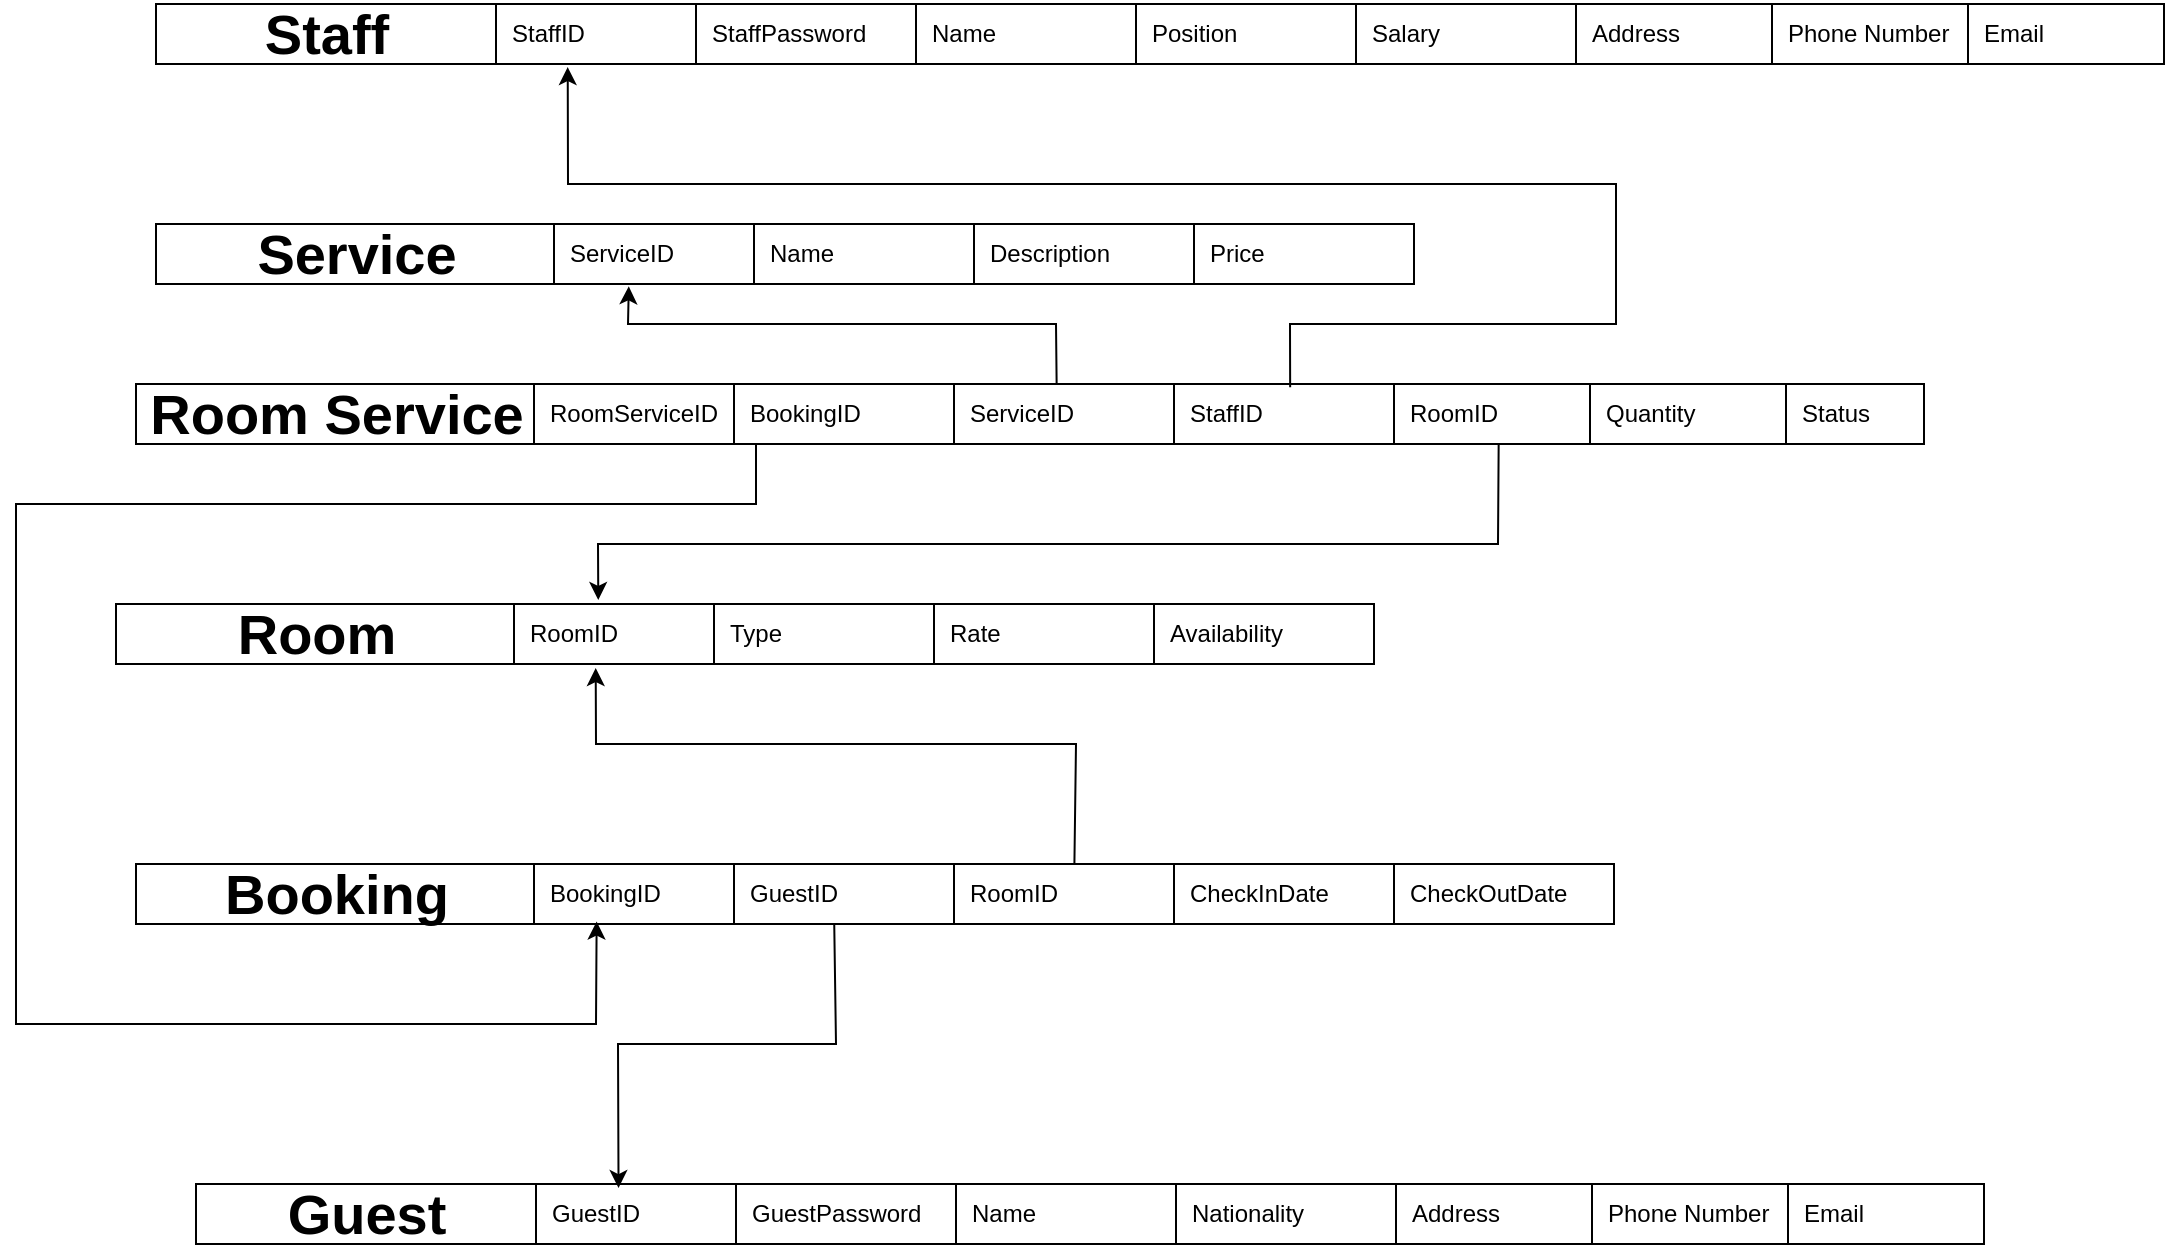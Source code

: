 <mxfile version="24.0.1" type="device">
  <diagram name="Page-1" id="lxbi4EARD5IPRj_dJ8pp">
    <mxGraphModel dx="1272" dy="723" grid="1" gridSize="10" guides="1" tooltips="1" connect="1" arrows="1" fold="1" page="1" pageScale="1" pageWidth="850" pageHeight="1100" math="0" shadow="0">
      <root>
        <mxCell id="0" />
        <mxCell id="1" parent="0" />
        <mxCell id="vqpURYTY1Shve0pSmzwV-5" value="&lt;font style=&quot;font-size: 28px;&quot;&gt;Staff&lt;/font&gt;" style="shape=table;startSize=170;container=1;collapsible=1;childLayout=tableLayout;fixedRows=1;rowLines=0;fontStyle=1;align=center;resizeLast=1;html=1;direction=north;" vertex="1" parent="1">
          <mxGeometry x="860" y="40" width="1004" height="30" as="geometry">
            <mxRectangle x="380" y="150" width="60" height="60" as="alternateBounds" />
          </mxGeometry>
        </mxCell>
        <mxCell id="vqpURYTY1Shve0pSmzwV-9" value="" style="shape=tableRow;horizontal=0;startSize=0;swimlaneHead=0;swimlaneBody=0;fillColor=none;collapsible=0;dropTarget=0;points=[[0,0.5],[1,0.5]];portConstraint=eastwest;top=0;left=0;right=0;bottom=0;" vertex="1" parent="vqpURYTY1Shve0pSmzwV-5">
          <mxGeometry x="170" width="834" height="30" as="geometry" />
        </mxCell>
        <mxCell id="vqpURYTY1Shve0pSmzwV-11" value="StaffID" style="shape=partialRectangle;connectable=0;fillColor=none;top=0;left=0;bottom=0;right=0;align=left;spacingLeft=6;overflow=hidden;whiteSpace=wrap;html=1;" vertex="1" parent="vqpURYTY1Shve0pSmzwV-9">
          <mxGeometry width="100" height="30" as="geometry">
            <mxRectangle width="100" height="30" as="alternateBounds" />
          </mxGeometry>
        </mxCell>
        <mxCell id="vqpURYTY1Shve0pSmzwV-21" value="StaffPassword" style="shape=partialRectangle;connectable=0;fillColor=none;top=0;left=0;bottom=0;right=0;align=left;spacingLeft=6;overflow=hidden;whiteSpace=wrap;html=1;" vertex="1" parent="vqpURYTY1Shve0pSmzwV-9">
          <mxGeometry x="100" width="110" height="30" as="geometry">
            <mxRectangle width="110" height="30" as="alternateBounds" />
          </mxGeometry>
        </mxCell>
        <mxCell id="vqpURYTY1Shve0pSmzwV-52" value="Name" style="shape=partialRectangle;connectable=0;fillColor=none;top=0;left=0;bottom=0;right=0;align=left;spacingLeft=6;overflow=hidden;whiteSpace=wrap;html=1;" vertex="1" parent="vqpURYTY1Shve0pSmzwV-9">
          <mxGeometry x="210" width="110" height="30" as="geometry">
            <mxRectangle width="110" height="30" as="alternateBounds" />
          </mxGeometry>
        </mxCell>
        <mxCell id="vqpURYTY1Shve0pSmzwV-53" value="Position&amp;nbsp;" style="shape=partialRectangle;connectable=0;fillColor=none;top=0;left=0;bottom=0;right=0;align=left;spacingLeft=6;overflow=hidden;whiteSpace=wrap;html=1;" vertex="1" parent="vqpURYTY1Shve0pSmzwV-9">
          <mxGeometry x="320" width="110" height="30" as="geometry">
            <mxRectangle width="110" height="30" as="alternateBounds" />
          </mxGeometry>
        </mxCell>
        <mxCell id="vqpURYTY1Shve0pSmzwV-54" value="Salary" style="shape=partialRectangle;connectable=0;fillColor=none;top=0;left=0;bottom=0;right=0;align=left;spacingLeft=6;overflow=hidden;whiteSpace=wrap;html=1;" vertex="1" parent="vqpURYTY1Shve0pSmzwV-9">
          <mxGeometry x="430" width="110" height="30" as="geometry">
            <mxRectangle width="110" height="30" as="alternateBounds" />
          </mxGeometry>
        </mxCell>
        <mxCell id="vqpURYTY1Shve0pSmzwV-55" value="Address" style="shape=partialRectangle;connectable=0;fillColor=none;top=0;left=0;bottom=0;right=0;align=left;spacingLeft=6;overflow=hidden;whiteSpace=wrap;html=1;" vertex="1" parent="vqpURYTY1Shve0pSmzwV-9">
          <mxGeometry x="540" width="98" height="30" as="geometry">
            <mxRectangle width="98" height="30" as="alternateBounds" />
          </mxGeometry>
        </mxCell>
        <mxCell id="vqpURYTY1Shve0pSmzwV-56" value="Phone Number" style="shape=partialRectangle;connectable=0;fillColor=none;top=0;left=0;bottom=0;right=0;align=left;spacingLeft=6;overflow=hidden;whiteSpace=wrap;html=1;" vertex="1" parent="vqpURYTY1Shve0pSmzwV-9">
          <mxGeometry x="638" width="98" height="30" as="geometry">
            <mxRectangle width="98" height="30" as="alternateBounds" />
          </mxGeometry>
        </mxCell>
        <mxCell id="vqpURYTY1Shve0pSmzwV-57" value="Email" style="shape=partialRectangle;connectable=0;fillColor=none;top=0;left=0;bottom=0;right=0;align=left;spacingLeft=6;overflow=hidden;whiteSpace=wrap;html=1;" vertex="1" parent="vqpURYTY1Shve0pSmzwV-9">
          <mxGeometry x="736" width="98" height="30" as="geometry">
            <mxRectangle width="98" height="30" as="alternateBounds" />
          </mxGeometry>
        </mxCell>
        <mxCell id="vqpURYTY1Shve0pSmzwV-58" value="&lt;font style=&quot;font-size: 28px;&quot;&gt;Guest&lt;/font&gt;" style="shape=table;startSize=170;container=1;collapsible=1;childLayout=tableLayout;fixedRows=1;rowLines=0;fontStyle=1;align=center;resizeLast=1;html=1;direction=north;" vertex="1" parent="1">
          <mxGeometry x="880" y="630" width="894" height="30" as="geometry">
            <mxRectangle x="380" y="150" width="60" height="60" as="alternateBounds" />
          </mxGeometry>
        </mxCell>
        <mxCell id="vqpURYTY1Shve0pSmzwV-59" value="" style="shape=tableRow;horizontal=0;startSize=0;swimlaneHead=0;swimlaneBody=0;fillColor=none;collapsible=0;dropTarget=0;points=[[0,0.5],[1,0.5]];portConstraint=eastwest;top=0;left=0;right=0;bottom=0;" vertex="1" parent="vqpURYTY1Shve0pSmzwV-58">
          <mxGeometry x="170" width="724" height="30" as="geometry" />
        </mxCell>
        <mxCell id="vqpURYTY1Shve0pSmzwV-60" value="GuestID" style="shape=partialRectangle;connectable=0;fillColor=none;top=0;left=0;bottom=0;right=0;align=left;spacingLeft=6;overflow=hidden;whiteSpace=wrap;html=1;" vertex="1" parent="vqpURYTY1Shve0pSmzwV-59">
          <mxGeometry width="100" height="30" as="geometry">
            <mxRectangle width="100" height="30" as="alternateBounds" />
          </mxGeometry>
        </mxCell>
        <mxCell id="vqpURYTY1Shve0pSmzwV-61" value="GuestPassword" style="shape=partialRectangle;connectable=0;fillColor=none;top=0;left=0;bottom=0;right=0;align=left;spacingLeft=6;overflow=hidden;whiteSpace=wrap;html=1;" vertex="1" parent="vqpURYTY1Shve0pSmzwV-59">
          <mxGeometry x="100" width="110" height="30" as="geometry">
            <mxRectangle width="110" height="30" as="alternateBounds" />
          </mxGeometry>
        </mxCell>
        <mxCell id="vqpURYTY1Shve0pSmzwV-62" value="Name" style="shape=partialRectangle;connectable=0;fillColor=none;top=0;left=0;bottom=0;right=0;align=left;spacingLeft=6;overflow=hidden;whiteSpace=wrap;html=1;" vertex="1" parent="vqpURYTY1Shve0pSmzwV-59">
          <mxGeometry x="210" width="110" height="30" as="geometry">
            <mxRectangle width="110" height="30" as="alternateBounds" />
          </mxGeometry>
        </mxCell>
        <mxCell id="vqpURYTY1Shve0pSmzwV-63" value="Nationality" style="shape=partialRectangle;connectable=0;fillColor=none;top=0;left=0;bottom=0;right=0;align=left;spacingLeft=6;overflow=hidden;whiteSpace=wrap;html=1;" vertex="1" parent="vqpURYTY1Shve0pSmzwV-59">
          <mxGeometry x="320" width="110" height="30" as="geometry">
            <mxRectangle width="110" height="30" as="alternateBounds" />
          </mxGeometry>
        </mxCell>
        <mxCell id="vqpURYTY1Shve0pSmzwV-65" value="Address" style="shape=partialRectangle;connectable=0;fillColor=none;top=0;left=0;bottom=0;right=0;align=left;spacingLeft=6;overflow=hidden;whiteSpace=wrap;html=1;" vertex="1" parent="vqpURYTY1Shve0pSmzwV-59">
          <mxGeometry x="430" width="98" height="30" as="geometry">
            <mxRectangle width="98" height="30" as="alternateBounds" />
          </mxGeometry>
        </mxCell>
        <mxCell id="vqpURYTY1Shve0pSmzwV-66" value="Phone Number" style="shape=partialRectangle;connectable=0;fillColor=none;top=0;left=0;bottom=0;right=0;align=left;spacingLeft=6;overflow=hidden;whiteSpace=wrap;html=1;" vertex="1" parent="vqpURYTY1Shve0pSmzwV-59">
          <mxGeometry x="528" width="98" height="30" as="geometry">
            <mxRectangle width="98" height="30" as="alternateBounds" />
          </mxGeometry>
        </mxCell>
        <mxCell id="vqpURYTY1Shve0pSmzwV-67" value="Email" style="shape=partialRectangle;connectable=0;fillColor=none;top=0;left=0;bottom=0;right=0;align=left;spacingLeft=6;overflow=hidden;whiteSpace=wrap;html=1;" vertex="1" parent="vqpURYTY1Shve0pSmzwV-59">
          <mxGeometry x="626" width="98" height="30" as="geometry">
            <mxRectangle width="98" height="30" as="alternateBounds" />
          </mxGeometry>
        </mxCell>
        <mxCell id="vqpURYTY1Shve0pSmzwV-68" value="&lt;font style=&quot;font-size: 28px;&quot;&gt;Room Service&lt;/font&gt;" style="shape=table;startSize=199;container=1;collapsible=1;childLayout=tableLayout;fixedRows=1;rowLines=0;fontStyle=1;align=center;resizeLast=1;html=1;direction=north;" vertex="1" parent="1">
          <mxGeometry x="850" y="230" width="894" height="30" as="geometry">
            <mxRectangle x="380" y="150" width="60" height="60" as="alternateBounds" />
          </mxGeometry>
        </mxCell>
        <mxCell id="vqpURYTY1Shve0pSmzwV-69" value="" style="shape=tableRow;horizontal=0;startSize=0;swimlaneHead=0;swimlaneBody=0;fillColor=none;collapsible=0;dropTarget=0;points=[[0,0.5],[1,0.5]];portConstraint=eastwest;top=0;left=0;right=0;bottom=0;" vertex="1" parent="vqpURYTY1Shve0pSmzwV-68">
          <mxGeometry x="199" width="695" height="30" as="geometry" />
        </mxCell>
        <mxCell id="vqpURYTY1Shve0pSmzwV-70" value="RoomServiceID" style="shape=partialRectangle;connectable=0;fillColor=none;top=0;left=0;bottom=0;right=0;align=left;spacingLeft=6;overflow=hidden;whiteSpace=wrap;html=1;" vertex="1" parent="vqpURYTY1Shve0pSmzwV-69">
          <mxGeometry width="100" height="30" as="geometry">
            <mxRectangle width="100" height="30" as="alternateBounds" />
          </mxGeometry>
        </mxCell>
        <mxCell id="vqpURYTY1Shve0pSmzwV-71" value="BookingID" style="shape=partialRectangle;connectable=0;fillColor=none;top=0;left=0;bottom=0;right=0;align=left;spacingLeft=6;overflow=hidden;whiteSpace=wrap;html=1;" vertex="1" parent="vqpURYTY1Shve0pSmzwV-69">
          <mxGeometry x="100" width="110" height="30" as="geometry">
            <mxRectangle width="110" height="30" as="alternateBounds" />
          </mxGeometry>
        </mxCell>
        <mxCell id="vqpURYTY1Shve0pSmzwV-72" value="ServiceID" style="shape=partialRectangle;connectable=0;fillColor=none;top=0;left=0;bottom=0;right=0;align=left;spacingLeft=6;overflow=hidden;whiteSpace=wrap;html=1;" vertex="1" parent="vqpURYTY1Shve0pSmzwV-69">
          <mxGeometry x="210" width="110" height="30" as="geometry">
            <mxRectangle width="110" height="30" as="alternateBounds" />
          </mxGeometry>
        </mxCell>
        <mxCell id="vqpURYTY1Shve0pSmzwV-73" value="StaffID" style="shape=partialRectangle;connectable=0;fillColor=none;top=0;left=0;bottom=0;right=0;align=left;spacingLeft=6;overflow=hidden;whiteSpace=wrap;html=1;" vertex="1" parent="vqpURYTY1Shve0pSmzwV-69">
          <mxGeometry x="320" width="110" height="30" as="geometry">
            <mxRectangle width="110" height="30" as="alternateBounds" />
          </mxGeometry>
        </mxCell>
        <mxCell id="vqpURYTY1Shve0pSmzwV-74" value="RoomID" style="shape=partialRectangle;connectable=0;fillColor=none;top=0;left=0;bottom=0;right=0;align=left;spacingLeft=6;overflow=hidden;whiteSpace=wrap;html=1;" vertex="1" parent="vqpURYTY1Shve0pSmzwV-69">
          <mxGeometry x="430" width="98" height="30" as="geometry">
            <mxRectangle width="98" height="30" as="alternateBounds" />
          </mxGeometry>
        </mxCell>
        <mxCell id="vqpURYTY1Shve0pSmzwV-75" value="Quantity&amp;nbsp;" style="shape=partialRectangle;connectable=0;fillColor=none;top=0;left=0;bottom=0;right=0;align=left;spacingLeft=6;overflow=hidden;whiteSpace=wrap;html=1;" vertex="1" parent="vqpURYTY1Shve0pSmzwV-69">
          <mxGeometry x="528" width="98" height="30" as="geometry">
            <mxRectangle width="98" height="30" as="alternateBounds" />
          </mxGeometry>
        </mxCell>
        <mxCell id="vqpURYTY1Shve0pSmzwV-76" value="Status" style="shape=partialRectangle;connectable=0;fillColor=none;top=0;left=0;bottom=0;right=0;align=left;spacingLeft=6;overflow=hidden;whiteSpace=wrap;html=1;" vertex="1" parent="vqpURYTY1Shve0pSmzwV-69">
          <mxGeometry x="626" width="69" height="30" as="geometry">
            <mxRectangle width="69" height="30" as="alternateBounds" />
          </mxGeometry>
        </mxCell>
        <mxCell id="vqpURYTY1Shve0pSmzwV-77" value="&lt;font style=&quot;font-size: 28px;&quot;&gt;Service&lt;/font&gt;" style="shape=table;startSize=199;container=1;collapsible=1;childLayout=tableLayout;fixedRows=1;rowLines=0;fontStyle=1;align=center;resizeLast=1;html=1;direction=north;" vertex="1" parent="1">
          <mxGeometry x="860" y="150" width="629" height="30" as="geometry">
            <mxRectangle x="380" y="150" width="60" height="60" as="alternateBounds" />
          </mxGeometry>
        </mxCell>
        <mxCell id="vqpURYTY1Shve0pSmzwV-78" value="" style="shape=tableRow;horizontal=0;startSize=0;swimlaneHead=0;swimlaneBody=0;fillColor=none;collapsible=0;dropTarget=0;points=[[0,0.5],[1,0.5]];portConstraint=eastwest;top=0;left=0;right=0;bottom=0;" vertex="1" parent="vqpURYTY1Shve0pSmzwV-77">
          <mxGeometry x="199" width="430" height="30" as="geometry" />
        </mxCell>
        <mxCell id="vqpURYTY1Shve0pSmzwV-79" value="&lt;div&gt;&lt;span style=&quot;background-color: initial;&quot;&gt;ServiceID&lt;/span&gt;&lt;br&gt;&lt;/div&gt;" style="shape=partialRectangle;connectable=0;fillColor=none;top=0;left=0;bottom=0;right=0;align=left;spacingLeft=6;overflow=hidden;whiteSpace=wrap;html=1;" vertex="1" parent="vqpURYTY1Shve0pSmzwV-78">
          <mxGeometry width="100" height="30" as="geometry">
            <mxRectangle width="100" height="30" as="alternateBounds" />
          </mxGeometry>
        </mxCell>
        <mxCell id="vqpURYTY1Shve0pSmzwV-80" value="Name" style="shape=partialRectangle;connectable=0;fillColor=none;top=0;left=0;bottom=0;right=0;align=left;spacingLeft=6;overflow=hidden;whiteSpace=wrap;html=1;" vertex="1" parent="vqpURYTY1Shve0pSmzwV-78">
          <mxGeometry x="100" width="110" height="30" as="geometry">
            <mxRectangle width="110" height="30" as="alternateBounds" />
          </mxGeometry>
        </mxCell>
        <mxCell id="vqpURYTY1Shve0pSmzwV-81" value="Description&amp;nbsp;" style="shape=partialRectangle;connectable=0;fillColor=none;top=0;left=0;bottom=0;right=0;align=left;spacingLeft=6;overflow=hidden;whiteSpace=wrap;html=1;" vertex="1" parent="vqpURYTY1Shve0pSmzwV-78">
          <mxGeometry x="210" width="110" height="30" as="geometry">
            <mxRectangle width="110" height="30" as="alternateBounds" />
          </mxGeometry>
        </mxCell>
        <mxCell id="vqpURYTY1Shve0pSmzwV-82" value="Price" style="shape=partialRectangle;connectable=0;fillColor=none;top=0;left=0;bottom=0;right=0;align=left;spacingLeft=6;overflow=hidden;whiteSpace=wrap;html=1;" vertex="1" parent="vqpURYTY1Shve0pSmzwV-78">
          <mxGeometry x="320" width="110" height="30" as="geometry">
            <mxRectangle width="110" height="30" as="alternateBounds" />
          </mxGeometry>
        </mxCell>
        <mxCell id="vqpURYTY1Shve0pSmzwV-86" value="&lt;font style=&quot;font-size: 28px;&quot;&gt;Room&lt;/font&gt;" style="shape=table;startSize=199;container=1;collapsible=1;childLayout=tableLayout;fixedRows=1;rowLines=0;fontStyle=1;align=center;resizeLast=1;html=1;direction=north;" vertex="1" parent="1">
          <mxGeometry x="840" y="340" width="629" height="30" as="geometry">
            <mxRectangle x="380" y="150" width="60" height="60" as="alternateBounds" />
          </mxGeometry>
        </mxCell>
        <mxCell id="vqpURYTY1Shve0pSmzwV-87" value="" style="shape=tableRow;horizontal=0;startSize=0;swimlaneHead=0;swimlaneBody=0;fillColor=none;collapsible=0;dropTarget=0;points=[[0,0.5],[1,0.5]];portConstraint=eastwest;top=0;left=0;right=0;bottom=0;" vertex="1" parent="vqpURYTY1Shve0pSmzwV-86">
          <mxGeometry x="199" width="430" height="30" as="geometry" />
        </mxCell>
        <mxCell id="vqpURYTY1Shve0pSmzwV-88" value="&lt;div&gt;&lt;span style=&quot;background-color: initial;&quot;&gt;RoomID&lt;/span&gt;&lt;br&gt;&lt;/div&gt;" style="shape=partialRectangle;connectable=0;fillColor=none;top=0;left=0;bottom=0;right=0;align=left;spacingLeft=6;overflow=hidden;whiteSpace=wrap;html=1;" vertex="1" parent="vqpURYTY1Shve0pSmzwV-87">
          <mxGeometry width="100" height="30" as="geometry">
            <mxRectangle width="100" height="30" as="alternateBounds" />
          </mxGeometry>
        </mxCell>
        <mxCell id="vqpURYTY1Shve0pSmzwV-89" value="Type" style="shape=partialRectangle;connectable=0;fillColor=none;top=0;left=0;bottom=0;right=0;align=left;spacingLeft=6;overflow=hidden;whiteSpace=wrap;html=1;" vertex="1" parent="vqpURYTY1Shve0pSmzwV-87">
          <mxGeometry x="100" width="110" height="30" as="geometry">
            <mxRectangle width="110" height="30" as="alternateBounds" />
          </mxGeometry>
        </mxCell>
        <mxCell id="vqpURYTY1Shve0pSmzwV-90" value="Rate" style="shape=partialRectangle;connectable=0;fillColor=none;top=0;left=0;bottom=0;right=0;align=left;spacingLeft=6;overflow=hidden;whiteSpace=wrap;html=1;" vertex="1" parent="vqpURYTY1Shve0pSmzwV-87">
          <mxGeometry x="210" width="110" height="30" as="geometry">
            <mxRectangle width="110" height="30" as="alternateBounds" />
          </mxGeometry>
        </mxCell>
        <mxCell id="vqpURYTY1Shve0pSmzwV-91" value="Availability&amp;nbsp;" style="shape=partialRectangle;connectable=0;fillColor=none;top=0;left=0;bottom=0;right=0;align=left;spacingLeft=6;overflow=hidden;whiteSpace=wrap;html=1;" vertex="1" parent="vqpURYTY1Shve0pSmzwV-87">
          <mxGeometry x="320" width="110" height="30" as="geometry">
            <mxRectangle width="110" height="30" as="alternateBounds" />
          </mxGeometry>
        </mxCell>
        <mxCell id="vqpURYTY1Shve0pSmzwV-92" value="&lt;font style=&quot;font-size: 28px;&quot;&gt;Booking&lt;/font&gt;" style="shape=table;startSize=199;container=1;collapsible=1;childLayout=tableLayout;fixedRows=1;rowLines=0;fontStyle=1;align=center;resizeLast=1;html=1;direction=north;" vertex="1" parent="1">
          <mxGeometry x="850" y="470" width="739" height="30" as="geometry">
            <mxRectangle x="380" y="150" width="60" height="60" as="alternateBounds" />
          </mxGeometry>
        </mxCell>
        <mxCell id="vqpURYTY1Shve0pSmzwV-93" value="" style="shape=tableRow;horizontal=0;startSize=0;swimlaneHead=0;swimlaneBody=0;fillColor=none;collapsible=0;dropTarget=0;points=[[0,0.5],[1,0.5]];portConstraint=eastwest;top=0;left=0;right=0;bottom=0;" vertex="1" parent="vqpURYTY1Shve0pSmzwV-92">
          <mxGeometry x="199" width="540" height="30" as="geometry" />
        </mxCell>
        <mxCell id="vqpURYTY1Shve0pSmzwV-94" value="&lt;div&gt;&lt;span style=&quot;background-color: initial;&quot;&gt;BookingID&lt;/span&gt;&lt;br&gt;&lt;/div&gt;" style="shape=partialRectangle;connectable=0;fillColor=none;top=0;left=0;bottom=0;right=0;align=left;spacingLeft=6;overflow=hidden;whiteSpace=wrap;html=1;" vertex="1" parent="vqpURYTY1Shve0pSmzwV-93">
          <mxGeometry width="100" height="30" as="geometry">
            <mxRectangle width="100" height="30" as="alternateBounds" />
          </mxGeometry>
        </mxCell>
        <mxCell id="vqpURYTY1Shve0pSmzwV-95" value="GuestID" style="shape=partialRectangle;connectable=0;fillColor=none;top=0;left=0;bottom=0;right=0;align=left;spacingLeft=6;overflow=hidden;whiteSpace=wrap;html=1;" vertex="1" parent="vqpURYTY1Shve0pSmzwV-93">
          <mxGeometry x="100" width="110" height="30" as="geometry">
            <mxRectangle width="110" height="30" as="alternateBounds" />
          </mxGeometry>
        </mxCell>
        <mxCell id="vqpURYTY1Shve0pSmzwV-96" value="RoomID" style="shape=partialRectangle;connectable=0;fillColor=none;top=0;left=0;bottom=0;right=0;align=left;spacingLeft=6;overflow=hidden;whiteSpace=wrap;html=1;" vertex="1" parent="vqpURYTY1Shve0pSmzwV-93">
          <mxGeometry x="210" width="110" height="30" as="geometry">
            <mxRectangle width="110" height="30" as="alternateBounds" />
          </mxGeometry>
        </mxCell>
        <mxCell id="vqpURYTY1Shve0pSmzwV-97" value="CheckInDate" style="shape=partialRectangle;connectable=0;fillColor=none;top=0;left=0;bottom=0;right=0;align=left;spacingLeft=6;overflow=hidden;whiteSpace=wrap;html=1;" vertex="1" parent="vqpURYTY1Shve0pSmzwV-93">
          <mxGeometry x="320" width="110" height="30" as="geometry">
            <mxRectangle width="110" height="30" as="alternateBounds" />
          </mxGeometry>
        </mxCell>
        <mxCell id="vqpURYTY1Shve0pSmzwV-98" value="CheckOutDate" style="shape=partialRectangle;connectable=0;fillColor=none;top=0;left=0;bottom=0;right=0;align=left;spacingLeft=6;overflow=hidden;whiteSpace=wrap;html=1;" vertex="1" parent="vqpURYTY1Shve0pSmzwV-93">
          <mxGeometry x="430" width="110" height="30" as="geometry">
            <mxRectangle width="110" height="30" as="alternateBounds" />
          </mxGeometry>
        </mxCell>
        <mxCell id="vqpURYTY1Shve0pSmzwV-99" value="" style="endArrow=none;html=1;rounded=0;exitX=0.057;exitY=0.067;exitDx=0;exitDy=0;entryX=0.278;entryY=1;entryDx=0;entryDy=0;entryPerimeter=0;exitPerimeter=0;startArrow=classic;startFill=1;endFill=0;" edge="1" parent="1" source="vqpURYTY1Shve0pSmzwV-59" target="vqpURYTY1Shve0pSmzwV-93">
          <mxGeometry width="50" height="50" relative="1" as="geometry">
            <mxPoint x="610" y="560" as="sourcePoint" />
            <mxPoint x="740" y="490" as="targetPoint" />
            <Array as="points">
              <mxPoint x="1091" y="560" />
              <mxPoint x="1200" y="560" />
            </Array>
          </mxGeometry>
        </mxCell>
        <mxCell id="vqpURYTY1Shve0pSmzwV-100" value="" style="endArrow=none;html=1;rounded=0;exitX=0.095;exitY=1.067;exitDx=0;exitDy=0;exitPerimeter=0;startArrow=classic;startFill=1;endFill=0;" edge="1" parent="1" source="vqpURYTY1Shve0pSmzwV-87" target="vqpURYTY1Shve0pSmzwV-93">
          <mxGeometry width="50" height="50" relative="1" as="geometry">
            <mxPoint x="1280" y="510" as="sourcePoint" />
            <mxPoint x="840" y="520" as="targetPoint" />
            <Array as="points">
              <mxPoint x="1080" y="410" />
              <mxPoint x="1320" y="410" />
            </Array>
          </mxGeometry>
        </mxCell>
        <mxCell id="vqpURYTY1Shve0pSmzwV-101" value="" style="endArrow=none;html=1;rounded=0;entryX=0.694;entryY=1.01;entryDx=0;entryDy=0;entryPerimeter=0;exitX=0.098;exitY=-0.067;exitDx=0;exitDy=0;exitPerimeter=0;startArrow=classic;startFill=1;endFill=0;" edge="1" parent="1" source="vqpURYTY1Shve0pSmzwV-87" target="vqpURYTY1Shve0pSmzwV-69">
          <mxGeometry width="50" height="50" relative="1" as="geometry">
            <mxPoint x="1041.92" y="355" as="sourcePoint" />
            <mxPoint x="1508.08" y="264.14" as="targetPoint" />
            <Array as="points">
              <mxPoint x="1081" y="310" />
              <mxPoint x="1531" y="310" />
            </Array>
          </mxGeometry>
        </mxCell>
        <mxCell id="vqpURYTY1Shve0pSmzwV-102" value="" style="endArrow=none;html=1;rounded=0;exitX=0.058;exitY=0.959;exitDx=0;exitDy=0;exitPerimeter=0;endFill=0;startArrow=classic;startFill=1;" edge="1" parent="1" source="vqpURYTY1Shve0pSmzwV-93">
          <mxGeometry width="50" height="50" relative="1" as="geometry">
            <mxPoint x="1080" y="510" as="sourcePoint" />
            <mxPoint x="1160" y="260" as="targetPoint" />
            <Array as="points">
              <mxPoint x="1080" y="550" />
              <mxPoint x="790" y="550" />
              <mxPoint x="790" y="370" />
              <mxPoint x="790" y="290" />
              <mxPoint x="1160" y="290" />
            </Array>
          </mxGeometry>
        </mxCell>
        <mxCell id="vqpURYTY1Shve0pSmzwV-103" value="" style="endArrow=none;html=1;rounded=0;entryX=0.376;entryY=-0.004;entryDx=0;entryDy=0;entryPerimeter=0;exitX=0.087;exitY=1.039;exitDx=0;exitDy=0;exitPerimeter=0;startArrow=classic;startFill=1;endFill=0;" edge="1" parent="1" source="vqpURYTY1Shve0pSmzwV-78" target="vqpURYTY1Shve0pSmzwV-69">
          <mxGeometry width="50" height="50" relative="1" as="geometry">
            <mxPoint x="1100" y="190" as="sourcePoint" />
            <mxPoint x="1310" y="220" as="targetPoint" />
            <Array as="points">
              <mxPoint x="1096" y="200" />
              <mxPoint x="1310" y="200" />
            </Array>
          </mxGeometry>
        </mxCell>
        <mxCell id="vqpURYTY1Shve0pSmzwV-104" value="" style="endArrow=none;html=1;rounded=0;entryX=0.544;entryY=0.056;entryDx=0;entryDy=0;entryPerimeter=0;exitX=0.043;exitY=1.052;exitDx=0;exitDy=0;exitPerimeter=0;startArrow=classic;startFill=1;endFill=0;" edge="1" parent="1" source="vqpURYTY1Shve0pSmzwV-9" target="vqpURYTY1Shve0pSmzwV-69">
          <mxGeometry width="50" height="50" relative="1" as="geometry">
            <mxPoint x="1060" y="130" as="sourcePoint" />
            <mxPoint x="1110" y="80" as="targetPoint" />
            <Array as="points">
              <mxPoint x="1066" y="130" />
              <mxPoint x="1590" y="130" />
              <mxPoint x="1590" y="200" />
              <mxPoint x="1427" y="200" />
            </Array>
          </mxGeometry>
        </mxCell>
      </root>
    </mxGraphModel>
  </diagram>
</mxfile>
